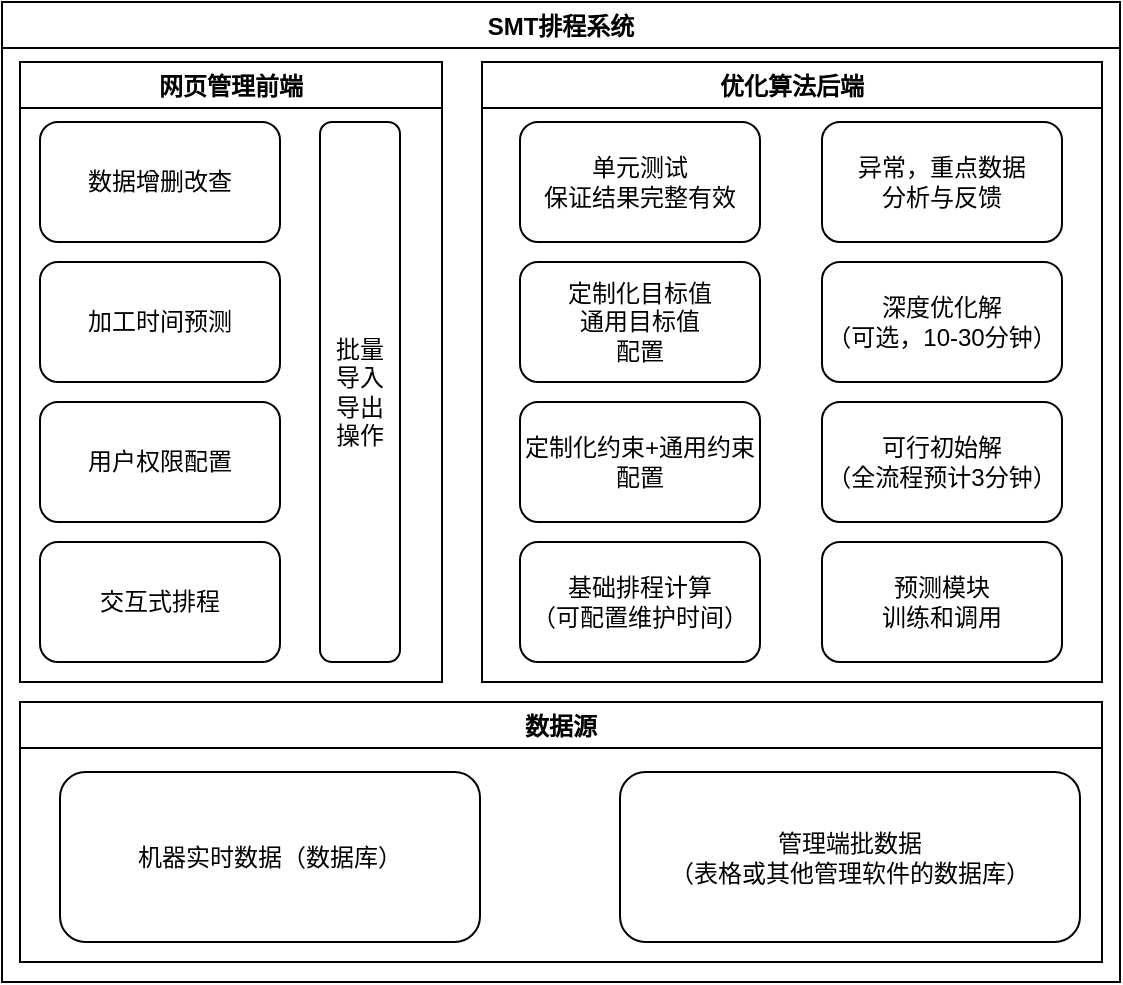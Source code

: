 <mxfile version="16.6.5" type="github">
  <diagram id="prtHgNgQTEPvFCAcTncT" name="Page-1">
    <mxGraphModel dx="1038" dy="568" grid="1" gridSize="10" guides="1" tooltips="1" connect="1" arrows="1" fold="1" page="1" pageScale="1" pageWidth="827" pageHeight="1169" math="0" shadow="0">
      <root>
        <mxCell id="0" />
        <mxCell id="1" parent="0" />
        <mxCell id="iCyHkljeh6y5lovYUsBy-7" value="SMT排程系统" style="swimlane;" vertex="1" parent="1">
          <mxGeometry x="150" y="40" width="559" height="490" as="geometry">
            <mxRectangle x="171" y="50" width="110" height="23" as="alternateBounds" />
          </mxGeometry>
        </mxCell>
        <mxCell id="iCyHkljeh6y5lovYUsBy-2" value="数据源" style="swimlane;" vertex="1" parent="iCyHkljeh6y5lovYUsBy-7">
          <mxGeometry x="9" y="350" width="541" height="130" as="geometry" />
        </mxCell>
        <mxCell id="iCyHkljeh6y5lovYUsBy-4" value="管理端批数据&lt;br&gt;（表格或其他管理软件的数据库）" style="rounded=1;whiteSpace=wrap;html=1;" vertex="1" parent="iCyHkljeh6y5lovYUsBy-2">
          <mxGeometry x="300" y="35" width="230" height="85" as="geometry" />
        </mxCell>
        <mxCell id="iCyHkljeh6y5lovYUsBy-5" value="&lt;span&gt;机器实时数据（数据库）&lt;/span&gt;" style="rounded=1;whiteSpace=wrap;html=1;" vertex="1" parent="iCyHkljeh6y5lovYUsBy-2">
          <mxGeometry x="20" y="35" width="210" height="85" as="geometry" />
        </mxCell>
        <mxCell id="iCyHkljeh6y5lovYUsBy-9" value="网页管理前端" style="swimlane;" vertex="1" parent="iCyHkljeh6y5lovYUsBy-7">
          <mxGeometry x="9" y="30" width="211" height="310" as="geometry" />
        </mxCell>
        <mxCell id="iCyHkljeh6y5lovYUsBy-11" value="数据增删改查" style="rounded=1;whiteSpace=wrap;html=1;" vertex="1" parent="iCyHkljeh6y5lovYUsBy-9">
          <mxGeometry x="10" y="30" width="120" height="60" as="geometry" />
        </mxCell>
        <mxCell id="iCyHkljeh6y5lovYUsBy-12" value="加工时间预测" style="rounded=1;whiteSpace=wrap;html=1;" vertex="1" parent="iCyHkljeh6y5lovYUsBy-9">
          <mxGeometry x="10" y="100" width="120" height="60" as="geometry" />
        </mxCell>
        <mxCell id="iCyHkljeh6y5lovYUsBy-13" value="用户权限配置" style="rounded=1;whiteSpace=wrap;html=1;" vertex="1" parent="iCyHkljeh6y5lovYUsBy-9">
          <mxGeometry x="10" y="170" width="120" height="60" as="geometry" />
        </mxCell>
        <mxCell id="iCyHkljeh6y5lovYUsBy-14" value="交互式排程" style="rounded=1;whiteSpace=wrap;html=1;" vertex="1" parent="iCyHkljeh6y5lovYUsBy-9">
          <mxGeometry x="10" y="240" width="120" height="60" as="geometry" />
        </mxCell>
        <mxCell id="iCyHkljeh6y5lovYUsBy-18" value="批量&lt;br&gt;导入&lt;br&gt;导出&lt;br&gt;操作" style="rounded=1;whiteSpace=wrap;html=1;" vertex="1" parent="iCyHkljeh6y5lovYUsBy-9">
          <mxGeometry x="150" y="30" width="40" height="270" as="geometry" />
        </mxCell>
        <mxCell id="iCyHkljeh6y5lovYUsBy-10" value="优化算法后端" style="swimlane;" vertex="1" parent="iCyHkljeh6y5lovYUsBy-7">
          <mxGeometry x="240" y="30" width="310" height="310" as="geometry" />
        </mxCell>
        <mxCell id="iCyHkljeh6y5lovYUsBy-15" value="基础排程计算&lt;br&gt;（可配置维护时间）" style="rounded=1;whiteSpace=wrap;html=1;" vertex="1" parent="iCyHkljeh6y5lovYUsBy-10">
          <mxGeometry x="19" y="240" width="120" height="60" as="geometry" />
        </mxCell>
        <mxCell id="iCyHkljeh6y5lovYUsBy-16" value="单元测试&lt;br&gt;保证结果完整有效" style="rounded=1;whiteSpace=wrap;html=1;" vertex="1" parent="iCyHkljeh6y5lovYUsBy-10">
          <mxGeometry x="19" y="30" width="120" height="60" as="geometry" />
        </mxCell>
        <mxCell id="iCyHkljeh6y5lovYUsBy-17" value="预测模块&lt;br&gt;训练和调用" style="rounded=1;whiteSpace=wrap;html=1;" vertex="1" parent="iCyHkljeh6y5lovYUsBy-10">
          <mxGeometry x="170" y="240" width="120" height="60" as="geometry" />
        </mxCell>
        <mxCell id="iCyHkljeh6y5lovYUsBy-19" value="定制化约束+通用约束配置" style="rounded=1;whiteSpace=wrap;html=1;" vertex="1" parent="iCyHkljeh6y5lovYUsBy-10">
          <mxGeometry x="19" y="170" width="120" height="60" as="geometry" />
        </mxCell>
        <mxCell id="iCyHkljeh6y5lovYUsBy-20" value="定制化目标值&lt;br&gt;通用目标值&lt;br&gt;配置" style="rounded=1;whiteSpace=wrap;html=1;" vertex="1" parent="iCyHkljeh6y5lovYUsBy-10">
          <mxGeometry x="19" y="100" width="120" height="60" as="geometry" />
        </mxCell>
        <mxCell id="iCyHkljeh6y5lovYUsBy-21" value="可行初始解&lt;br&gt;（全流程预计3分钟）" style="rounded=1;whiteSpace=wrap;html=1;" vertex="1" parent="iCyHkljeh6y5lovYUsBy-10">
          <mxGeometry x="170" y="170" width="120" height="60" as="geometry" />
        </mxCell>
        <mxCell id="iCyHkljeh6y5lovYUsBy-22" value="深度优化解&lt;br&gt;（可选，10-30分钟）" style="rounded=1;whiteSpace=wrap;html=1;" vertex="1" parent="iCyHkljeh6y5lovYUsBy-10">
          <mxGeometry x="170" y="100" width="120" height="60" as="geometry" />
        </mxCell>
        <mxCell id="iCyHkljeh6y5lovYUsBy-23" value="异常，重点数据&lt;br&gt;分析与反馈" style="rounded=1;whiteSpace=wrap;html=1;" vertex="1" parent="iCyHkljeh6y5lovYUsBy-10">
          <mxGeometry x="170" y="30" width="120" height="60" as="geometry" />
        </mxCell>
      </root>
    </mxGraphModel>
  </diagram>
</mxfile>
